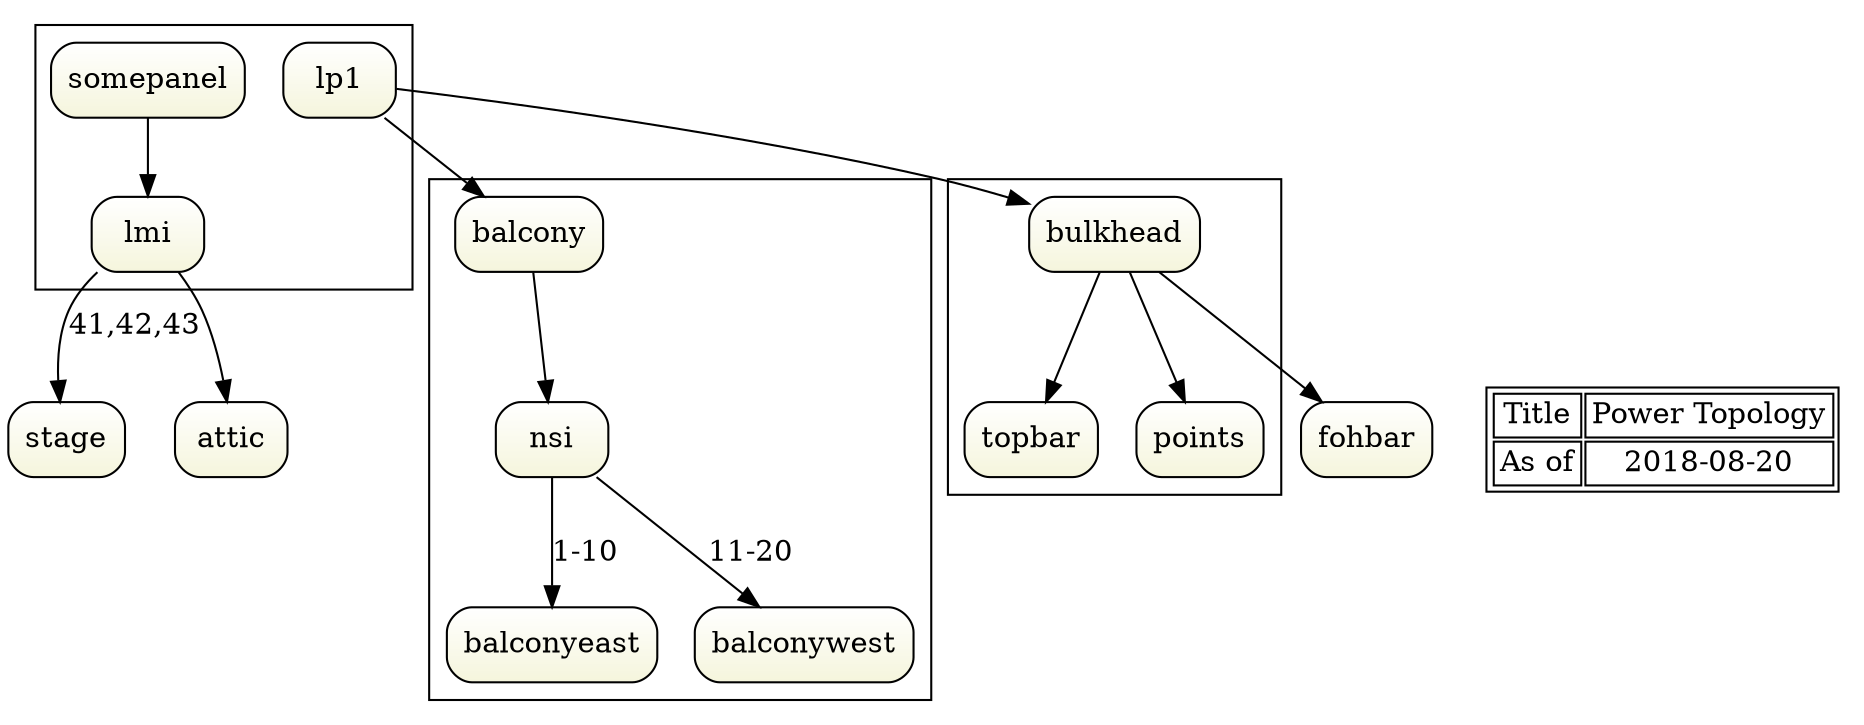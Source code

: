 digraph topology3 { 
graph [overlap = true, fontsize = 10, rankdir=TB 
      tooltip="Power Topology",
      fontname = Helvetica]

node [shape=Mrecord, tooltip="" , 
      fillcolor="white:beige" , style=filled  
      gradientangle=270]
      
      
subgraph cluster_er {
  somepanel
  lmi
  lp1
}      

subgraph cluster_bal {
  balcony
  nsi
  balconyeast
  balconywest
}

subgraph cluster_bulk {
  bulkhead
  topbar
  points
}

somepanel -> lmi
lmi -> stage [label="41,42,43"]
lmi -> attic

lp1 -> bulkhead
lp1 -> balcony
balcony -> nsi
nsi -> balconyeast [label="1-10"]
nsi -> balconywest [label="11-20"]

bulkhead -> topbar
bulkhead -> points
bulkhead -> fohbar
  
Node [shape=plaintext, fillcolor=white]
stamp [label= <<table>
<tr><td>Title</td>
    <td>Power Topology</td>
</tr>    
<tr><td>As of</td>
    <td>2018-08-20</td>
</tr>
</table>> ]  

{rank=same; stamp  attic  }

 } 
